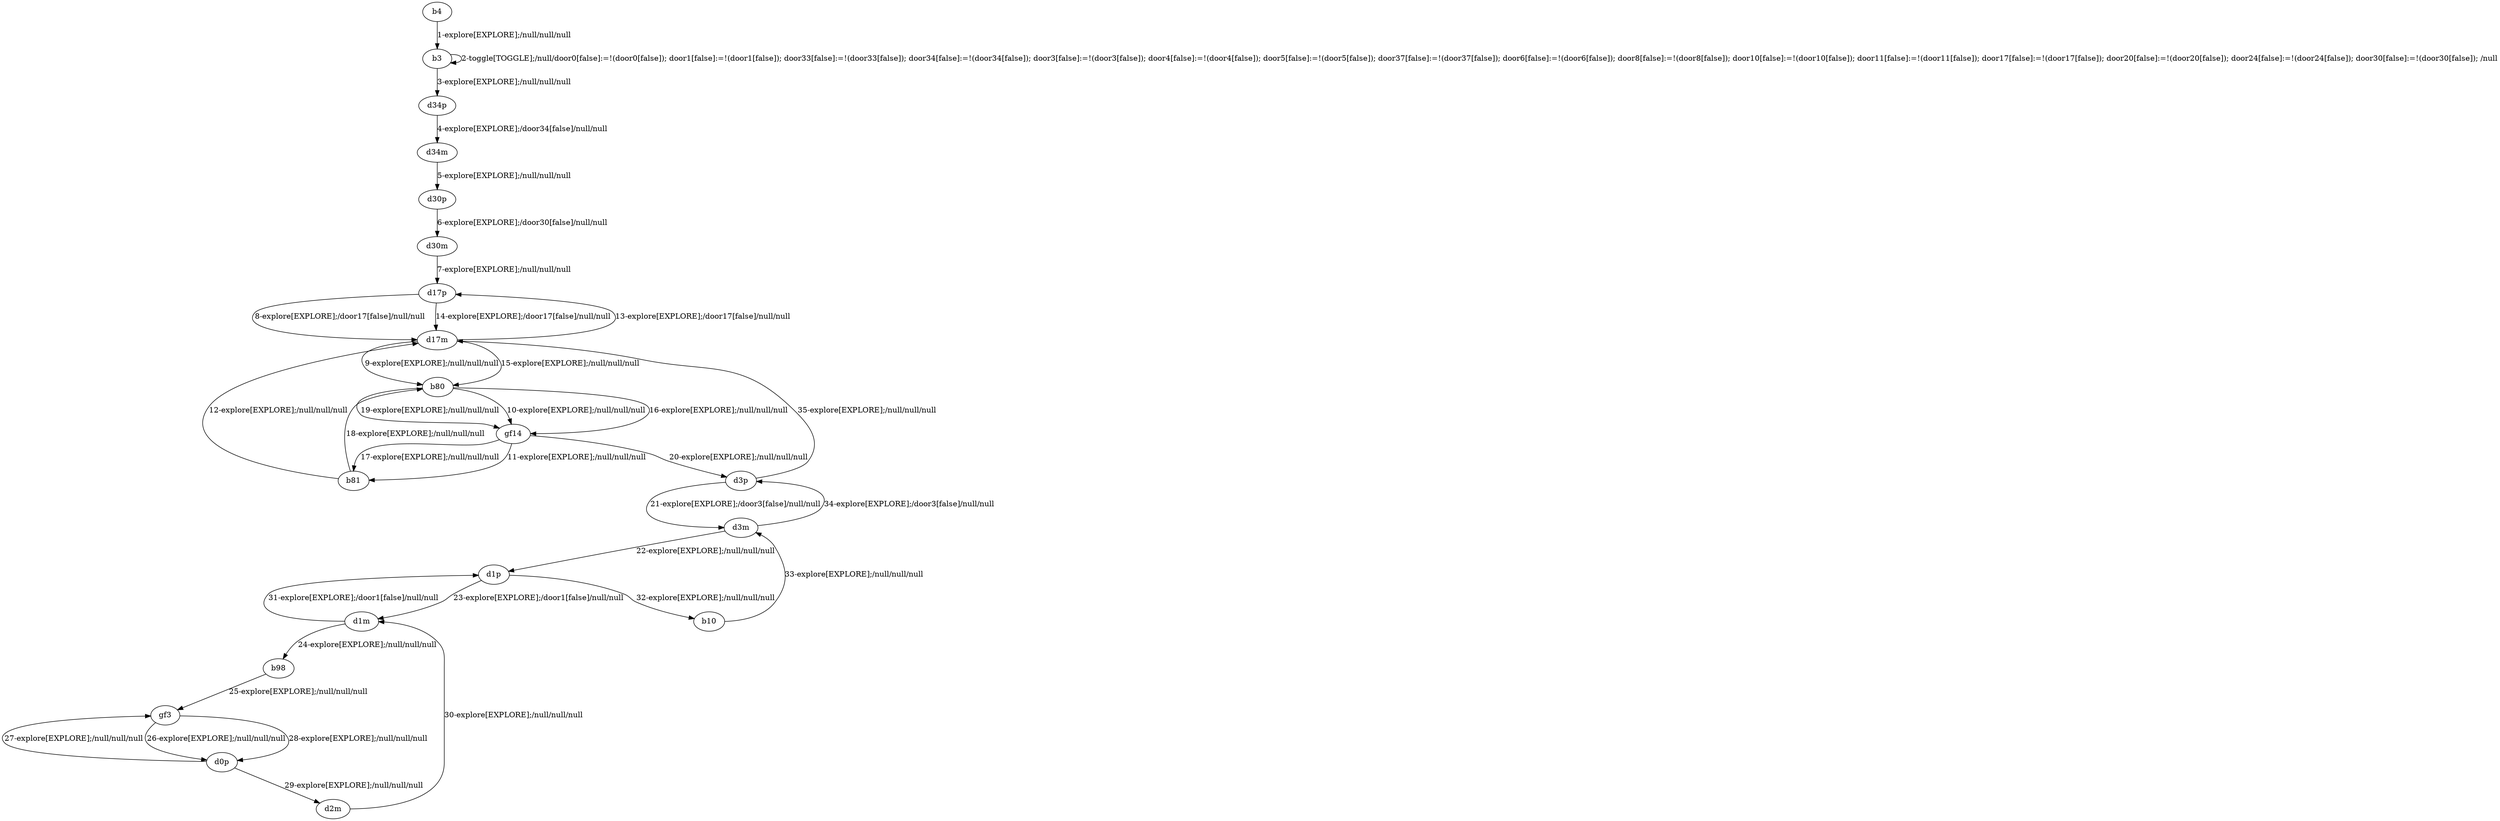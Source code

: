# Total number of goals covered by this test: 1
# d3p --> d17m

digraph g {
"b4" -> "b3" [label = "1-explore[EXPLORE];/null/null/null"];
"b3" -> "b3" [label = "2-toggle[TOGGLE];/null/door0[false]:=!(door0[false]); door1[false]:=!(door1[false]); door33[false]:=!(door33[false]); door34[false]:=!(door34[false]); door3[false]:=!(door3[false]); door4[false]:=!(door4[false]); door5[false]:=!(door5[false]); door37[false]:=!(door37[false]); door6[false]:=!(door6[false]); door8[false]:=!(door8[false]); door10[false]:=!(door10[false]); door11[false]:=!(door11[false]); door17[false]:=!(door17[false]); door20[false]:=!(door20[false]); door24[false]:=!(door24[false]); door30[false]:=!(door30[false]); /null"];
"b3" -> "d34p" [label = "3-explore[EXPLORE];/null/null/null"];
"d34p" -> "d34m" [label = "4-explore[EXPLORE];/door34[false]/null/null"];
"d34m" -> "d30p" [label = "5-explore[EXPLORE];/null/null/null"];
"d30p" -> "d30m" [label = "6-explore[EXPLORE];/door30[false]/null/null"];
"d30m" -> "d17p" [label = "7-explore[EXPLORE];/null/null/null"];
"d17p" -> "d17m" [label = "8-explore[EXPLORE];/door17[false]/null/null"];
"d17m" -> "b80" [label = "9-explore[EXPLORE];/null/null/null"];
"b80" -> "gf14" [label = "10-explore[EXPLORE];/null/null/null"];
"gf14" -> "b81" [label = "11-explore[EXPLORE];/null/null/null"];
"b81" -> "d17m" [label = "12-explore[EXPLORE];/null/null/null"];
"d17m" -> "d17p" [label = "13-explore[EXPLORE];/door17[false]/null/null"];
"d17p" -> "d17m" [label = "14-explore[EXPLORE];/door17[false]/null/null"];
"d17m" -> "b80" [label = "15-explore[EXPLORE];/null/null/null"];
"b80" -> "gf14" [label = "16-explore[EXPLORE];/null/null/null"];
"gf14" -> "b81" [label = "17-explore[EXPLORE];/null/null/null"];
"b81" -> "b80" [label = "18-explore[EXPLORE];/null/null/null"];
"b80" -> "gf14" [label = "19-explore[EXPLORE];/null/null/null"];
"gf14" -> "d3p" [label = "20-explore[EXPLORE];/null/null/null"];
"d3p" -> "d3m" [label = "21-explore[EXPLORE];/door3[false]/null/null"];
"d3m" -> "d1p" [label = "22-explore[EXPLORE];/null/null/null"];
"d1p" -> "d1m" [label = "23-explore[EXPLORE];/door1[false]/null/null"];
"d1m" -> "b98" [label = "24-explore[EXPLORE];/null/null/null"];
"b98" -> "gf3" [label = "25-explore[EXPLORE];/null/null/null"];
"gf3" -> "d0p" [label = "26-explore[EXPLORE];/null/null/null"];
"d0p" -> "gf3" [label = "27-explore[EXPLORE];/null/null/null"];
"gf3" -> "d0p" [label = "28-explore[EXPLORE];/null/null/null"];
"d0p" -> "d2m" [label = "29-explore[EXPLORE];/null/null/null"];
"d2m" -> "d1m" [label = "30-explore[EXPLORE];/null/null/null"];
"d1m" -> "d1p" [label = "31-explore[EXPLORE];/door1[false]/null/null"];
"d1p" -> "b10" [label = "32-explore[EXPLORE];/null/null/null"];
"b10" -> "d3m" [label = "33-explore[EXPLORE];/null/null/null"];
"d3m" -> "d3p" [label = "34-explore[EXPLORE];/door3[false]/null/null"];
"d3p" -> "d17m" [label = "35-explore[EXPLORE];/null/null/null"];
}
